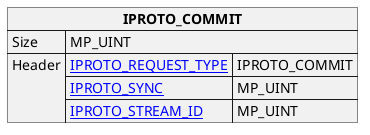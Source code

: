 @startuml

skinparam map {
    HyperlinkColor #0077FF
    FontColor #313131
    BorderColor #313131
    BackgroundColor transparent
}

json "**IPROTO_COMMIT**" as commit {
    "Size": "MP_UINT",
    "Header": {
      "[[tarantool.io/en/doc/latest/dev_guide/internals/iproto/keys IPROTO_REQUEST_TYPE]]": "IPROTO_COMMIT",
      "[[tarantool.io/en/doc/latest/dev_guide/internals/iproto/keys IPROTO_SYNC]]": "MP_UINT",
      "[[tarantool.io/en/doc/latest/dev_guide/internals/iproto/keys IPROTO_STREAM_ID]]": "MP_UINT"
    }
}

@enduml
